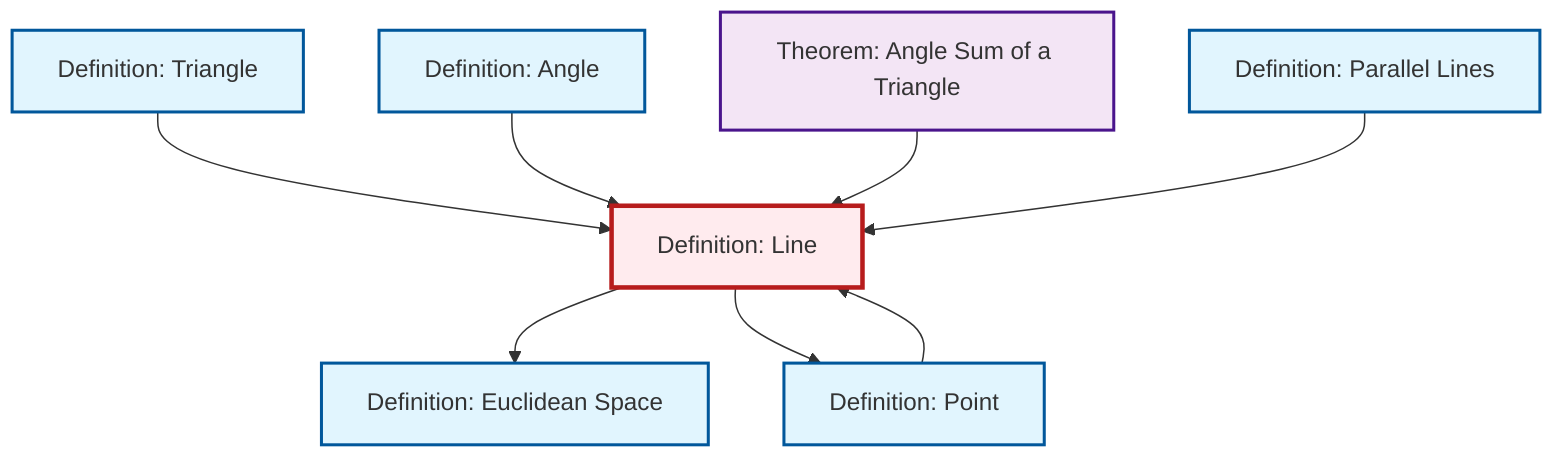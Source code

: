 graph TD
    classDef definition fill:#e1f5fe,stroke:#01579b,stroke-width:2px
    classDef theorem fill:#f3e5f5,stroke:#4a148c,stroke-width:2px
    classDef axiom fill:#fff3e0,stroke:#e65100,stroke-width:2px
    classDef example fill:#e8f5e9,stroke:#1b5e20,stroke-width:2px
    classDef current fill:#ffebee,stroke:#b71c1c,stroke-width:3px
    def-euclidean-space["Definition: Euclidean Space"]:::definition
    def-triangle["Definition: Triangle"]:::definition
    def-parallel["Definition: Parallel Lines"]:::definition
    def-line["Definition: Line"]:::definition
    def-angle["Definition: Angle"]:::definition
    def-point["Definition: Point"]:::definition
    thm-angle-sum-triangle["Theorem: Angle Sum of a Triangle"]:::theorem
    def-line --> def-euclidean-space
    def-point --> def-line
    def-triangle --> def-line
    def-line --> def-point
    def-angle --> def-line
    thm-angle-sum-triangle --> def-line
    def-parallel --> def-line
    class def-line current